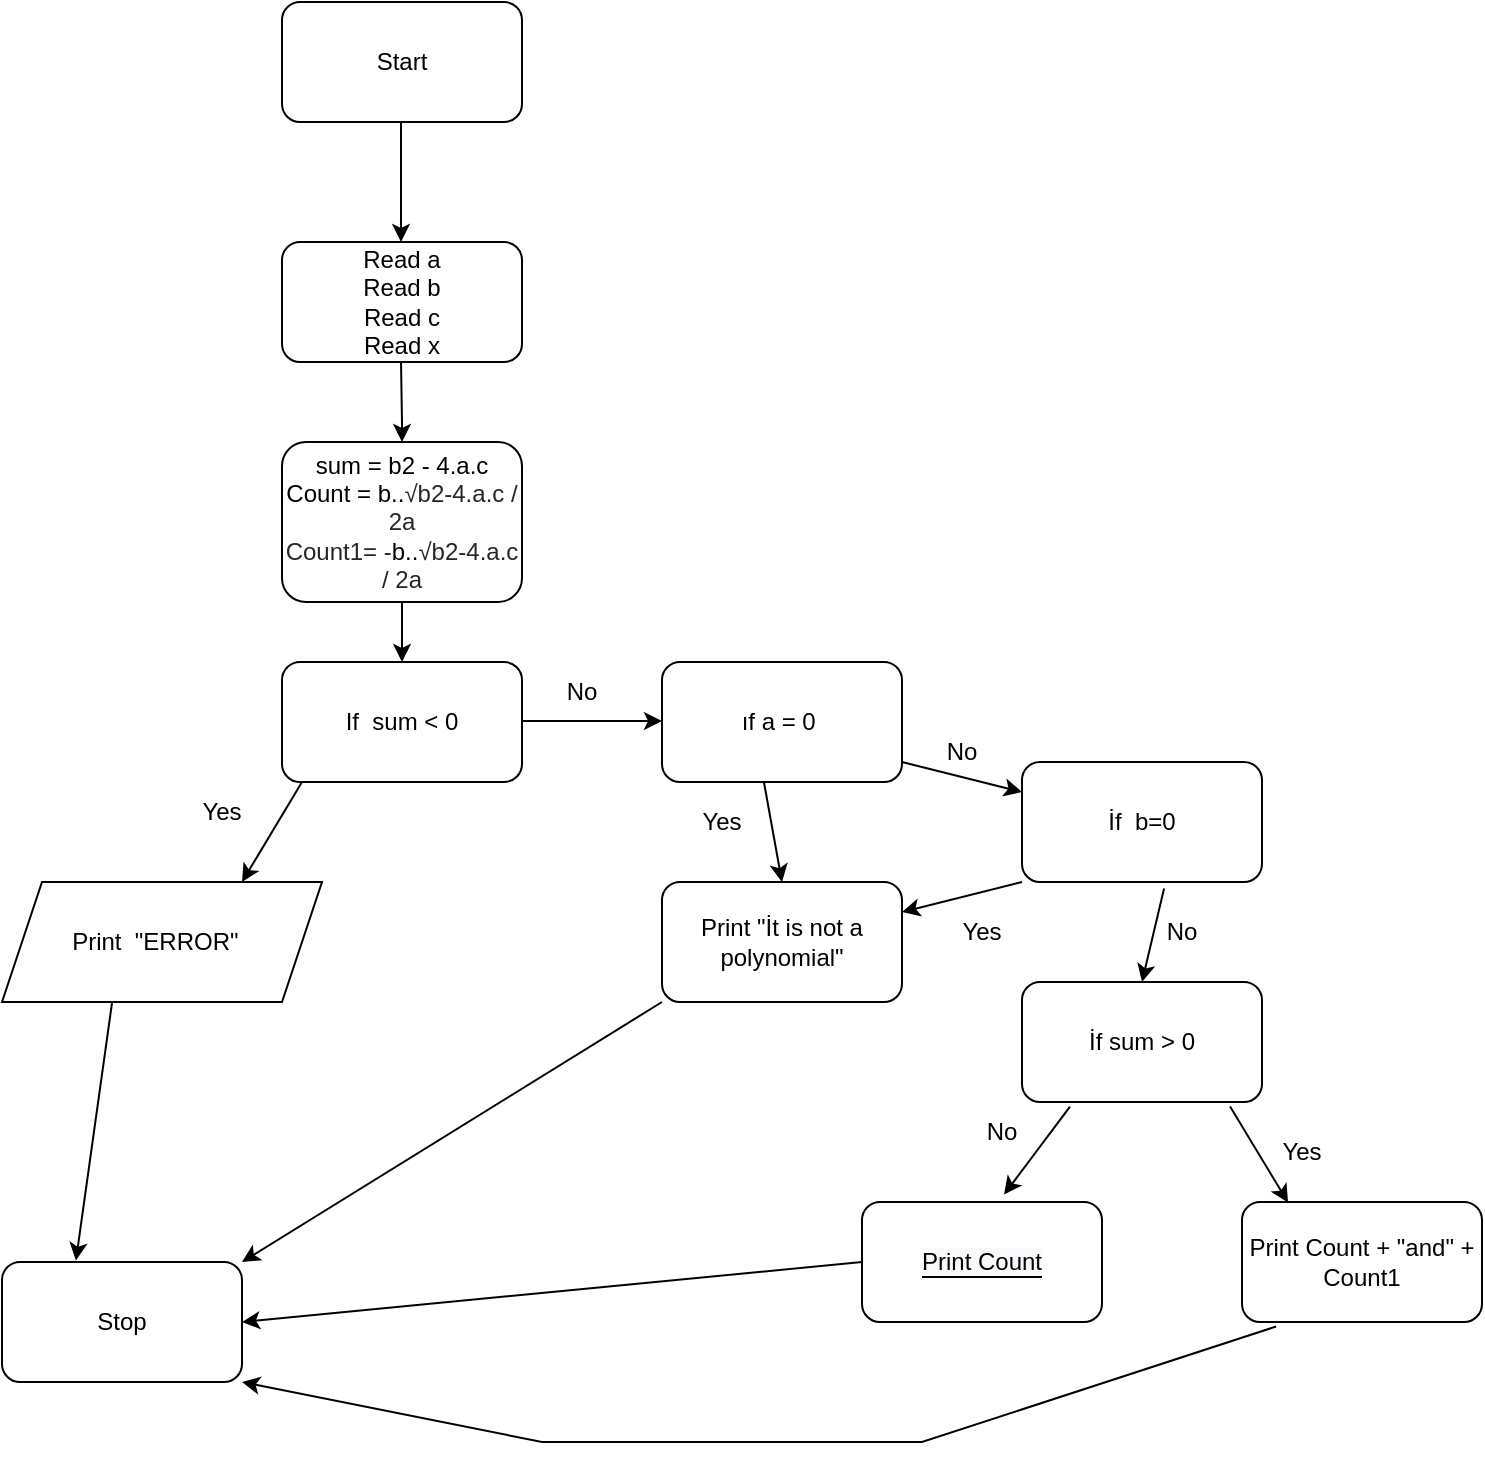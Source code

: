 <mxfile version="15.6.2" type="github">
  <diagram id="EV86mk1PAatEvUBDKGkD" name="Page-1">
    <mxGraphModel dx="1422" dy="727" grid="1" gridSize="10" guides="1" tooltips="1" connect="1" arrows="1" fold="1" page="1" pageScale="1" pageWidth="827" pageHeight="1169" math="0" shadow="0">
      <root>
        <mxCell id="0" />
        <mxCell id="1" parent="0" />
        <mxCell id="aWt0cM9ADZagKu85yA8u-1" value="Start" style="rounded=1;whiteSpace=wrap;html=1;" parent="1" vertex="1">
          <mxGeometry x="180" y="10" width="120" height="60" as="geometry" />
        </mxCell>
        <mxCell id="aWt0cM9ADZagKu85yA8u-3" value="Stop" style="rounded=1;whiteSpace=wrap;html=1;" parent="1" vertex="1">
          <mxGeometry x="40" y="640" width="120" height="60" as="geometry" />
        </mxCell>
        <mxCell id="aWt0cM9ADZagKu85yA8u-4" value="Read a&lt;br&gt;Read b&lt;br&gt;Read c&lt;br&gt;Read x" style="rounded=1;whiteSpace=wrap;html=1;" parent="1" vertex="1">
          <mxGeometry x="180" y="130" width="120" height="60" as="geometry" />
        </mxCell>
        <mxCell id="aWt0cM9ADZagKu85yA8u-5" value="sum = b2 - 4.a.c&lt;br&gt;Count = b..&lt;span style=&quot;color: rgb(38 , 38 , 38) ; font-family: &amp;#34;helvetica&amp;#34; , &amp;#34;arial&amp;#34; ; background-color: rgb(255 , 255 , 255)&quot;&gt;√b2-4.a.c / 2a&lt;br&gt;Count1= -&lt;/span&gt;b..&lt;span style=&quot;color: rgb(38 , 38 , 38) ; font-family: &amp;#34;helvetica&amp;#34; , &amp;#34;arial&amp;#34; ; background-color: rgb(255 , 255 , 255)&quot;&gt;√b2-4.a.c / 2a&lt;/span&gt;" style="rounded=1;whiteSpace=wrap;html=1;" parent="1" vertex="1">
          <mxGeometry x="180" y="230" width="120" height="80" as="geometry" />
        </mxCell>
        <mxCell id="aWt0cM9ADZagKu85yA8u-10" value="Yes&lt;span style=&quot;color: rgba(0 , 0 , 0 , 0) ; font-family: monospace ; font-size: 0px&quot;&gt;%3CmxGraphModel%3E%3Croot%3E%3CmxCell%20id%3D%220%22%2F%3E%3CmxCell%20id%3D%221%22%20parent%3D%220%22%2F%3E%3CmxCell%20id%3D%222%22%20value%3D%22%22%20style%3D%22endArrow%3Dclassic%3Bhtml%3D1%3Brounded%3D0%3B%22%20edge%3D%221%22%20parent%3D%221%22%3E%3CmxGeometry%20width%3D%2250%22%20height%3D%2250%22%20relative%3D%221%22%20as%3D%22geometry%22%3E%3CmxPoint%20x%3D%22240%22%20y%3D%22300%22%20as%3D%22sourcePoint%22%2F%3E%3CmxPoint%20x%3D%22200%22%20y%3D%22350%22%20as%3D%22targetPoint%22%2F%3E%3C%2FmxGeometry%3E%3C%2FmxCell%3E%3C%2Froot%3E%3C%2FmxGraphModel%3E&lt;/span&gt;" style="text;html=1;strokeColor=none;fillColor=none;align=center;verticalAlign=middle;whiteSpace=wrap;rounded=0;" parent="1" vertex="1">
          <mxGeometry x="120" y="400" width="60" height="30" as="geometry" />
        </mxCell>
        <mxCell id="aWt0cM9ADZagKu85yA8u-11" value="No&lt;br&gt;" style="text;html=1;strokeColor=none;fillColor=none;align=center;verticalAlign=middle;whiteSpace=wrap;rounded=0;" parent="1" vertex="1">
          <mxGeometry x="300" y="340" width="60" height="30" as="geometry" />
        </mxCell>
        <mxCell id="aWt0cM9ADZagKu85yA8u-14" value="" style="endArrow=classic;html=1;rounded=0;entryX=0.308;entryY=-0.012;entryDx=0;entryDy=0;entryPerimeter=0;exitX=0.344;exitY=1.004;exitDx=0;exitDy=0;exitPerimeter=0;" parent="1" source="q7bNpME4V6iKGXPXi4U3-3" target="aWt0cM9ADZagKu85yA8u-3" edge="1">
          <mxGeometry width="50" height="50" relative="1" as="geometry">
            <mxPoint x="120" y="550" as="sourcePoint" />
            <mxPoint x="220" y="540" as="targetPoint" />
          </mxGeometry>
        </mxCell>
        <mxCell id="aWt0cM9ADZagKu85yA8u-16" value="" style="endArrow=classic;html=1;rounded=0;" parent="1" edge="1">
          <mxGeometry width="50" height="50" relative="1" as="geometry">
            <mxPoint x="239.5" y="70" as="sourcePoint" />
            <mxPoint x="239.5" y="130" as="targetPoint" />
          </mxGeometry>
        </mxCell>
        <mxCell id="aWt0cM9ADZagKu85yA8u-17" value="" style="endArrow=classic;html=1;rounded=0;" parent="1" edge="1">
          <mxGeometry width="50" height="50" relative="1" as="geometry">
            <mxPoint x="239.5" y="190" as="sourcePoint" />
            <mxPoint x="240" y="230" as="targetPoint" />
            <Array as="points">
              <mxPoint x="240" y="220" />
            </Array>
          </mxGeometry>
        </mxCell>
        <mxCell id="q7bNpME4V6iKGXPXi4U3-1" value="If&amp;nbsp; sum &amp;lt; 0" style="rounded=1;whiteSpace=wrap;html=1;" parent="1" vertex="1">
          <mxGeometry x="180" y="340" width="120" height="60" as="geometry" />
        </mxCell>
        <mxCell id="q7bNpME4V6iKGXPXi4U3-2" value="" style="endArrow=classic;html=1;rounded=0;" parent="1" edge="1">
          <mxGeometry width="50" height="50" relative="1" as="geometry">
            <mxPoint x="190" y="400" as="sourcePoint" />
            <mxPoint x="160" y="450" as="targetPoint" />
          </mxGeometry>
        </mxCell>
        <mxCell id="q7bNpME4V6iKGXPXi4U3-3" value="Print&amp;nbsp; &quot;ERROR&quot;&amp;nbsp;&amp;nbsp;" style="shape=parallelogram;perimeter=parallelogramPerimeter;whiteSpace=wrap;html=1;fixedSize=1;" parent="1" vertex="1">
          <mxGeometry x="40" y="450" width="160" height="60" as="geometry" />
        </mxCell>
        <mxCell id="q7bNpME4V6iKGXPXi4U3-4" value="" style="endArrow=classic;html=1;rounded=0;" parent="1" edge="1">
          <mxGeometry width="50" height="50" relative="1" as="geometry">
            <mxPoint x="300" y="369.5" as="sourcePoint" />
            <mxPoint x="370" y="369.5" as="targetPoint" />
          </mxGeometry>
        </mxCell>
        <mxCell id="q7bNpME4V6iKGXPXi4U3-5" value="ıf a = 0&amp;nbsp;" style="rounded=1;whiteSpace=wrap;html=1;" parent="1" vertex="1">
          <mxGeometry x="370" y="340" width="120" height="60" as="geometry" />
        </mxCell>
        <mxCell id="q7bNpME4V6iKGXPXi4U3-6" value="" style="endArrow=classic;html=1;rounded=0;exitX=0.425;exitY=1.004;exitDx=0;exitDy=0;exitPerimeter=0;entryX=0.5;entryY=0;entryDx=0;entryDy=0;" parent="1" source="q7bNpME4V6iKGXPXi4U3-5" target="q7bNpME4V6iKGXPXi4U3-7" edge="1">
          <mxGeometry width="50" height="50" relative="1" as="geometry">
            <mxPoint x="400" y="445" as="sourcePoint" />
            <mxPoint x="390" y="530" as="targetPoint" />
          </mxGeometry>
        </mxCell>
        <mxCell id="q7bNpME4V6iKGXPXi4U3-7" value="Print &quot;İt is not a polynomial&quot;" style="rounded=1;whiteSpace=wrap;html=1;" parent="1" vertex="1">
          <mxGeometry x="370" y="450" width="120" height="60" as="geometry" />
        </mxCell>
        <mxCell id="q7bNpME4V6iKGXPXi4U3-8" value="Yes&lt;span style=&quot;color: rgba(0 , 0 , 0 , 0) ; font-family: monospace ; font-size: 0px&quot;&gt;%3CmxGraphModel%3E%3Croot%3E%3CmxCell%20id%3D%220%22%2F%3E%3CmxCell%20id%3D%221%22%20parent%3D%220%22%2F%3E%3CmxCell%20id%3D%222%22%20value%3D%22%22%20style%3D%22endArrow%3Dclassic%3Bhtml%3D1%3Brounded%3D0%3B%22%20edge%3D%221%22%20parent%3D%221%22%3E%3CmxGeometry%20width%3D%2250%22%20height%3D%2250%22%20relative%3D%221%22%20as%3D%22geometry%22%3E%3CmxPoint%20x%3D%22240%22%20y%3D%22300%22%20as%3D%22sourcePoint%22%2F%3E%3CmxPoint%20x%3D%22200%22%20y%3D%22350%22%20as%3D%22targetPoint%22%2F%3E%3C%2FmxGeometry%3E%3C%2FmxCell%3E%3C%2Froot%3E%3C%2FmxGraphModel%3E&lt;/span&gt;" style="text;html=1;strokeColor=none;fillColor=none;align=center;verticalAlign=middle;whiteSpace=wrap;rounded=0;" parent="1" vertex="1">
          <mxGeometry x="370" y="405" width="60" height="30" as="geometry" />
        </mxCell>
        <mxCell id="q7bNpME4V6iKGXPXi4U3-9" value="No&lt;br&gt;" style="text;html=1;strokeColor=none;fillColor=none;align=center;verticalAlign=middle;whiteSpace=wrap;rounded=0;" parent="1" vertex="1">
          <mxGeometry x="490" y="370" width="60" height="30" as="geometry" />
        </mxCell>
        <mxCell id="q7bNpME4V6iKGXPXi4U3-10" value="" style="endArrow=classic;html=1;rounded=0;entryX=0;entryY=0.25;entryDx=0;entryDy=0;" parent="1" target="q7bNpME4V6iKGXPXi4U3-11" edge="1">
          <mxGeometry width="50" height="50" relative="1" as="geometry">
            <mxPoint x="490" y="390" as="sourcePoint" />
            <mxPoint x="540" y="420" as="targetPoint" />
          </mxGeometry>
        </mxCell>
        <mxCell id="q7bNpME4V6iKGXPXi4U3-11" value="İf&amp;nbsp; b=0" style="rounded=1;whiteSpace=wrap;html=1;" parent="1" vertex="1">
          <mxGeometry x="550" y="390" width="120" height="60" as="geometry" />
        </mxCell>
        <mxCell id="q7bNpME4V6iKGXPXi4U3-12" value="" style="endArrow=classic;html=1;rounded=0;entryX=1;entryY=0.25;entryDx=0;entryDy=0;exitX=0;exitY=1;exitDx=0;exitDy=0;" parent="1" source="q7bNpME4V6iKGXPXi4U3-11" target="q7bNpME4V6iKGXPXi4U3-7" edge="1">
          <mxGeometry width="50" height="50" relative="1" as="geometry">
            <mxPoint x="609.5" y="395" as="sourcePoint" />
            <mxPoint x="609.5" y="345" as="targetPoint" />
          </mxGeometry>
        </mxCell>
        <mxCell id="q7bNpME4V6iKGXPXi4U3-13" value="Yes&lt;span style=&quot;color: rgba(0 , 0 , 0 , 0) ; font-family: monospace ; font-size: 0px&quot;&gt;%3CmxGraphModel%3E%3Croot%3E%3CmxCell%20id%3D%220%22%2F%3E%3CmxCell%20id%3D%221%22%20parent%3D%220%22%2F%3E%3CmxCell%20id%3D%222%22%20value%3D%22%22%20style%3D%22endArrow%3Dclassic%3Bhtml%3D1%3Brounded%3D0%3B%22%20edge%3D%221%22%20parent%3D%221%22%3E%3CmxGeometry%20width%3D%2250%22%20height%3D%2250%22%20relative%3D%221%22%20as%3D%22geometry%22%3E%3CmxPoint%20x%3D%22240%22%20y%3D%22300%22%20as%3D%22sourcePoint%22%2F%3E%3CmxPoint%20x%3D%22200%22%20y%3D%22350%22%20as%3D%22targetPoint%22%2F%3E%3C%2FmxGeometry%3E%3C%2FmxCell%3E%3C%2Froot%3E%3C%2FmxGraphModel%3E&lt;/span&gt;" style="text;html=1;strokeColor=none;fillColor=none;align=center;verticalAlign=middle;whiteSpace=wrap;rounded=0;" parent="1" vertex="1">
          <mxGeometry x="500" y="460" width="60" height="30" as="geometry" />
        </mxCell>
        <mxCell id="q7bNpME4V6iKGXPXi4U3-14" value="No&lt;br&gt;" style="text;html=1;strokeColor=none;fillColor=none;align=center;verticalAlign=middle;whiteSpace=wrap;rounded=0;" parent="1" vertex="1">
          <mxGeometry x="600" y="460" width="60" height="30" as="geometry" />
        </mxCell>
        <mxCell id="q7bNpME4V6iKGXPXi4U3-15" value="" style="endArrow=classic;html=1;rounded=0;entryX=0.5;entryY=0;entryDx=0;entryDy=0;exitX=0.592;exitY=1.054;exitDx=0;exitDy=0;exitPerimeter=0;" parent="1" source="q7bNpME4V6iKGXPXi4U3-11" target="q7bNpME4V6iKGXPXi4U3-16" edge="1">
          <mxGeometry width="50" height="50" relative="1" as="geometry">
            <mxPoint x="609.5" y="455" as="sourcePoint" />
            <mxPoint x="610" y="495" as="targetPoint" />
          </mxGeometry>
        </mxCell>
        <mxCell id="q7bNpME4V6iKGXPXi4U3-16" value="İf sum &amp;gt; 0" style="rounded=1;whiteSpace=wrap;html=1;" parent="1" vertex="1">
          <mxGeometry x="550" y="500" width="120" height="60" as="geometry" />
        </mxCell>
        <mxCell id="q7bNpME4V6iKGXPXi4U3-19" value="" style="endArrow=classic;html=1;rounded=0;fontSize=12;fontColor=#FFFFFF;exitX=0.867;exitY=1.038;exitDx=0;exitDy=0;exitPerimeter=0;entryX=0.192;entryY=0.004;entryDx=0;entryDy=0;entryPerimeter=0;" parent="1" source="q7bNpME4V6iKGXPXi4U3-16" target="2k4fCdNs23OmW_KcKxx6-2" edge="1">
          <mxGeometry width="50" height="50" relative="1" as="geometry">
            <mxPoint x="710" y="660" as="sourcePoint" />
            <mxPoint x="680" y="600" as="targetPoint" />
          </mxGeometry>
        </mxCell>
        <mxCell id="q7bNpME4V6iKGXPXi4U3-22" value="&lt;font color=&quot;#000000&quot;&gt;&lt;span style=&quot;background-color: rgb(248 , 249 , 250)&quot;&gt;Print Count&lt;/span&gt;&lt;/font&gt;" style="rounded=1;whiteSpace=wrap;html=1;labelBackgroundColor=#000000;fontSize=12;fontColor=#FFFFFF;" parent="1" vertex="1">
          <mxGeometry x="470" y="610" width="120" height="60" as="geometry" />
        </mxCell>
        <mxCell id="q7bNpME4V6iKGXPXi4U3-24" value="Yes&lt;span style=&quot;color: rgba(0 , 0 , 0 , 0) ; font-family: monospace ; font-size: 0px&quot;&gt;%3CmxGraphModel%3E%3Croot%3E%3CmxCell%20id%3D%220%22%2F%3E%3CmxCell%20id%3D%221%22%20parent%3D%220%22%2F%3E%3CmxCell%20id%3D%222%22%20value%3D%22%22%20style%3D%22endArrow%3Dclassic%3Bhtml%3D1%3Brounded%3D0%3B%22%20edge%3D%221%22%20parent%3D%221%22%3E%3CmxGeometry%20width%3D%2250%22%20height%3D%2250%22%20relative%3D%221%22%20as%3D%22geometry%22%3E%3CmxPoint%20x%3D%22240%22%20y%3D%22300%22%20as%3D%22sourcePoint%22%2F%3E%3CmxPoint%20x%3D%22200%22%20y%3D%22350%22%20as%3D%22targetPoint%22%2F%3E%3C%2FmxGeometry%3E%3C%2FmxCell%3E%3C%2Froot%3E%3C%2FmxGraphModel%3E&lt;/span&gt;" style="text;html=1;strokeColor=none;fillColor=none;align=center;verticalAlign=middle;whiteSpace=wrap;rounded=0;" parent="1" vertex="1">
          <mxGeometry x="660" y="570" width="60" height="30" as="geometry" />
        </mxCell>
        <mxCell id="q7bNpME4V6iKGXPXi4U3-27" value="" style="endArrow=classic;html=1;rounded=0;exitX=0.2;exitY=1.038;exitDx=0;exitDy=0;exitPerimeter=0;entryX=0.592;entryY=-0.062;entryDx=0;entryDy=0;entryPerimeter=0;" parent="1" source="q7bNpME4V6iKGXPXi4U3-16" target="q7bNpME4V6iKGXPXi4U3-22" edge="1">
          <mxGeometry width="50" height="50" relative="1" as="geometry">
            <mxPoint x="560" y="560" as="sourcePoint" />
            <mxPoint x="560.5" y="600" as="targetPoint" />
          </mxGeometry>
        </mxCell>
        <mxCell id="q7bNpME4V6iKGXPXi4U3-30" value="No&lt;br&gt;" style="text;html=1;strokeColor=none;fillColor=none;align=center;verticalAlign=middle;whiteSpace=wrap;rounded=0;" parent="1" vertex="1">
          <mxGeometry x="510" y="560" width="60" height="30" as="geometry" />
        </mxCell>
        <mxCell id="q7bNpME4V6iKGXPXi4U3-31" value="" style="endArrow=classic;html=1;rounded=0;fontSize=12;fontColor=#FFFFFF;entryX=1;entryY=0;entryDx=0;entryDy=0;exitX=0;exitY=1;exitDx=0;exitDy=0;" parent="1" source="q7bNpME4V6iKGXPXi4U3-7" target="aWt0cM9ADZagKu85yA8u-3" edge="1">
          <mxGeometry width="50" height="50" relative="1" as="geometry">
            <mxPoint x="390" y="570" as="sourcePoint" />
            <mxPoint x="440" y="520" as="targetPoint" />
          </mxGeometry>
        </mxCell>
        <mxCell id="q7bNpME4V6iKGXPXi4U3-32" value="" style="endArrow=classic;html=1;rounded=0;fontSize=12;fontColor=#FFFFFF;entryX=1;entryY=0.5;entryDx=0;entryDy=0;exitX=0;exitY=0.5;exitDx=0;exitDy=0;" parent="1" source="q7bNpME4V6iKGXPXi4U3-22" target="aWt0cM9ADZagKu85yA8u-3" edge="1">
          <mxGeometry width="50" height="50" relative="1" as="geometry">
            <mxPoint x="390" y="570" as="sourcePoint" />
            <mxPoint x="440" y="520" as="targetPoint" />
          </mxGeometry>
        </mxCell>
        <mxCell id="q7bNpME4V6iKGXPXi4U3-33" value="" style="endArrow=classic;html=1;rounded=0;fontSize=12;fontColor=#FFFFFF;entryX=0.5;entryY=0;entryDx=0;entryDy=0;exitX=0.5;exitY=1;exitDx=0;exitDy=0;" parent="1" source="aWt0cM9ADZagKu85yA8u-5" target="q7bNpME4V6iKGXPXi4U3-1" edge="1">
          <mxGeometry width="50" height="50" relative="1" as="geometry">
            <mxPoint x="80" y="350" as="sourcePoint" />
            <mxPoint x="130" y="300" as="targetPoint" />
          </mxGeometry>
        </mxCell>
        <mxCell id="q7bNpME4V6iKGXPXi4U3-35" value="" style="endArrow=classic;html=1;rounded=0;fontSize=12;fontColor=#FFFFFF;entryX=1;entryY=1;entryDx=0;entryDy=0;exitX=0.142;exitY=1.038;exitDx=0;exitDy=0;exitPerimeter=0;" parent="1" source="2k4fCdNs23OmW_KcKxx6-2" target="aWt0cM9ADZagKu85yA8u-3" edge="1">
          <mxGeometry width="50" height="50" relative="1" as="geometry">
            <mxPoint x="670" y="680" as="sourcePoint" />
            <mxPoint x="440" y="520" as="targetPoint" />
            <Array as="points">
              <mxPoint x="500" y="730" />
              <mxPoint x="310" y="730" />
            </Array>
          </mxGeometry>
        </mxCell>
        <mxCell id="2k4fCdNs23OmW_KcKxx6-2" value="Print Count + &quot;and&quot; + Count1" style="rounded=1;whiteSpace=wrap;html=1;" vertex="1" parent="1">
          <mxGeometry x="660" y="610" width="120" height="60" as="geometry" />
        </mxCell>
      </root>
    </mxGraphModel>
  </diagram>
</mxfile>
